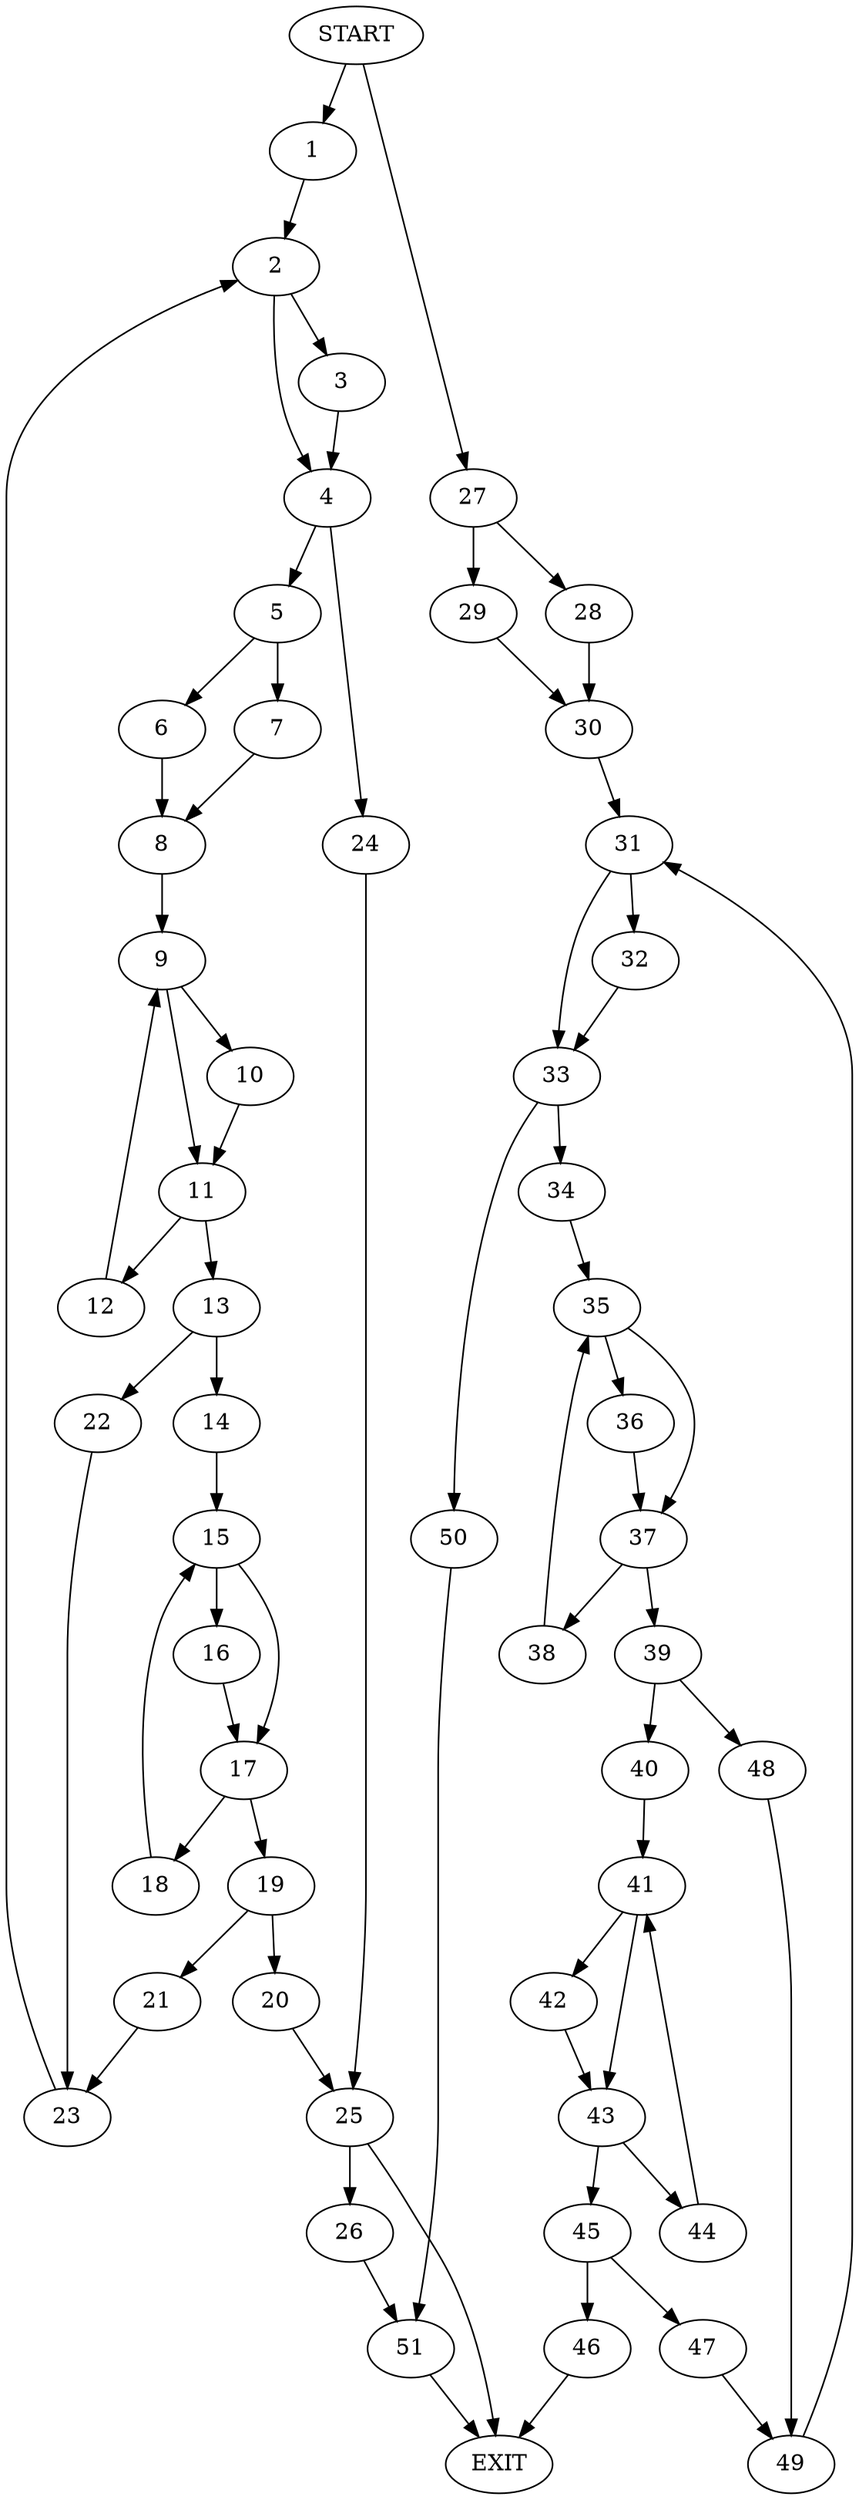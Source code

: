 digraph { 
0 [label="START"];
1;
2;
3;
4;
5;
6;
7;
8;
9;
10;
11;
12;
13;
14;
15;
16;
17;
18;
19;
20;
21;
22;
23;
24;
25;
26;
27;
28;
29;
30;
31;
32;
33;
34;
35;
36;
37;
38;
39;
40;
41;
42;
43;
44;
45;
46;
47;
48;
49;
50;
51;
52[label="EXIT"];
0 -> 1;
0 -> 27;
1 -> 2;
2 -> 4;
2 -> 3;
3 -> 4;
4 -> 5;
4 -> 24;
5 -> 6;
5 -> 7;
6 -> 8;
7 -> 8;
8 -> 9;
9 -> 10;
9 -> 11;
10 -> 11;
11 -> 12;
11 -> 13;
12 -> 9;
13 -> 14;
13 -> 22;
14 -> 15;
15 -> 16;
15 -> 17;
16 -> 17;
17 -> 18;
17 -> 19;
18 -> 15;
19 -> 20;
19 -> 21;
20 -> 25;
21 -> 23;
22 -> 23;
23 -> 2;
24 -> 25;
25 -> 52;
25 -> 26;
26 -> 51;
27 -> 28;
27 -> 29;
28 -> 30;
29 -> 30;
30 -> 31;
31 -> 33;
31 -> 32;
32 -> 33;
33 -> 34;
33 -> 50;
34 -> 35;
35 -> 36;
35 -> 37;
36 -> 37;
37 -> 38;
37 -> 39;
38 -> 35;
39 -> 40;
39 -> 48;
40 -> 41;
41 -> 42;
41 -> 43;
42 -> 43;
43 -> 44;
43 -> 45;
44 -> 41;
45 -> 46;
45 -> 47;
46 -> 52;
47 -> 49;
48 -> 49;
49 -> 31;
50 -> 51;
51 -> 52;
}
